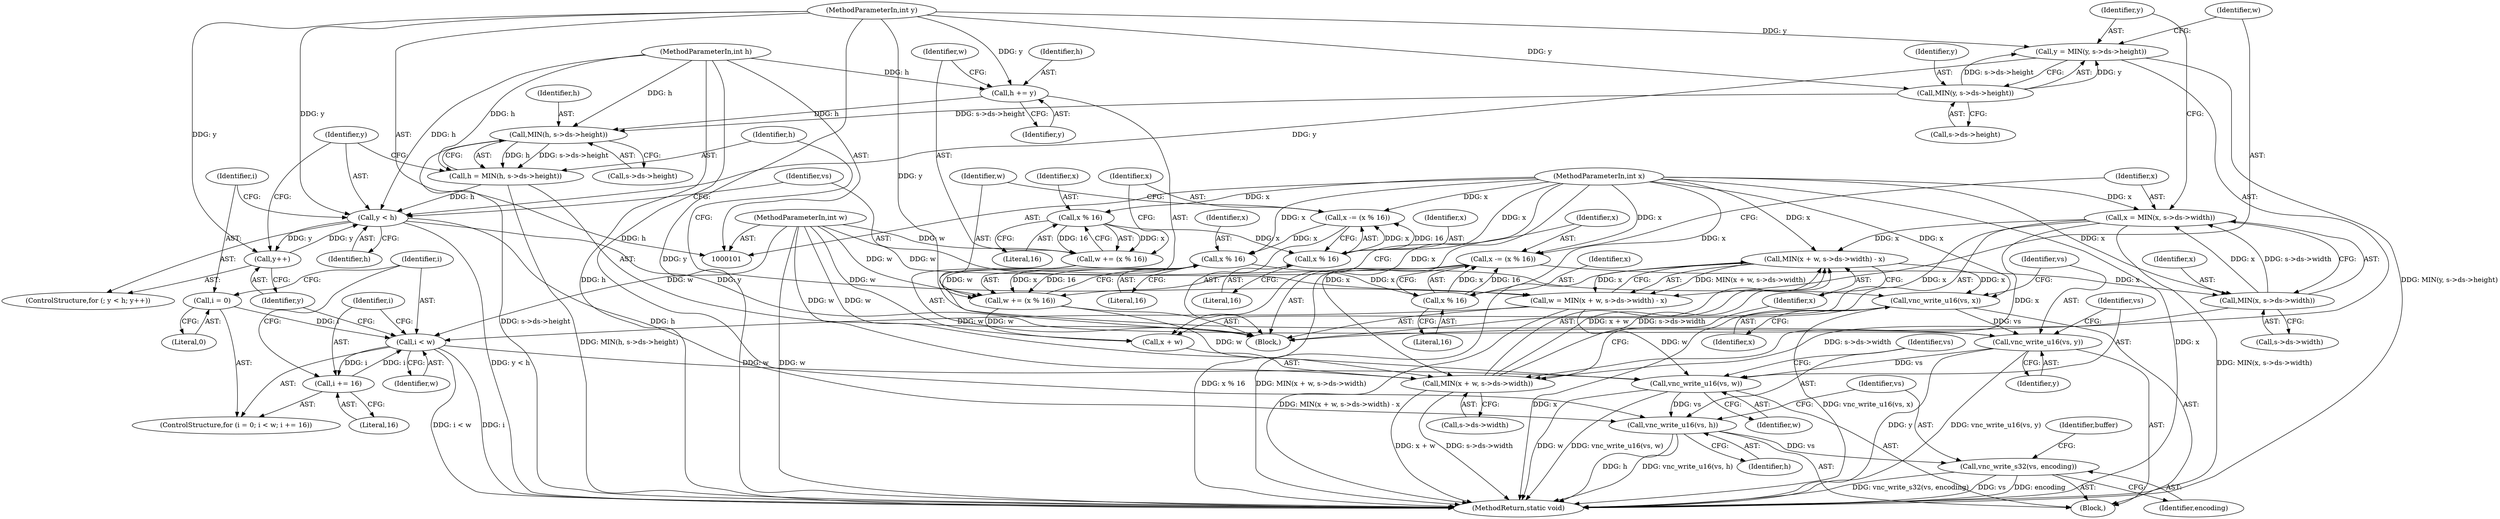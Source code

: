 digraph "0_qemu_9f64916da20eea67121d544698676295bbb105a7_10@API" {
"1000214" [label="(Call,vnc_write_s32(vs, encoding))"];
"1000211" [label="(Call,vnc_write_u16(vs, h))"];
"1000208" [label="(Call,vnc_write_u16(vs, w))"];
"1000205" [label="(Call,vnc_write_u16(vs, y))"];
"1000202" [label="(Call,vnc_write_u16(vs, x))"];
"1000165" [label="(Call,MIN(x + w, s->ds->width) - x)"];
"1000166" [label="(Call,MIN(x + w, s->ds->width))"];
"1000145" [label="(Call,x = MIN(x, s->ds->width))"];
"1000147" [label="(Call,MIN(x, s->ds->width))"];
"1000140" [label="(Call,x -= (x % 16))"];
"1000142" [label="(Call,x % 16)"];
"1000137" [label="(Call,x % 16)"];
"1000130" [label="(Call,x -= (x % 16))"];
"1000132" [label="(Call,x % 16)"];
"1000127" [label="(Call,x % 16)"];
"1000103" [label="(MethodParameterIn,int x)"];
"1000135" [label="(Call,w += (x % 16))"];
"1000125" [label="(Call,w += (x % 16))"];
"1000105" [label="(MethodParameterIn,int w)"];
"1000186" [label="(Call,y < h)"];
"1000189" [label="(Call,y++)"];
"1000104" [label="(MethodParameterIn,int y)"];
"1000154" [label="(Call,y = MIN(y, s->ds->height))"];
"1000156" [label="(Call,MIN(y, s->ds->height))"];
"1000176" [label="(Call,h = MIN(h, s->ds->height))"];
"1000178" [label="(Call,MIN(h, s->ds->height))"];
"1000122" [label="(Call,h += y)"];
"1000106" [label="(MethodParameterIn,int h)"];
"1000163" [label="(Call,w = MIN(x + w, s->ds->width) - x)"];
"1000195" [label="(Call,i < w)"];
"1000198" [label="(Call,i += 16)"];
"1000192" [label="(Call,i = 0)"];
"1000204" [label="(Identifier,x)"];
"1000133" [label="(Identifier,x)"];
"1000124" [label="(Identifier,y)"];
"1000177" [label="(Identifier,h)"];
"1000137" [label="(Call,x % 16)"];
"1000134" [label="(Literal,16)"];
"1000203" [label="(Identifier,vs)"];
"1000166" [label="(Call,MIN(x + w, s->ds->width))"];
"1000187" [label="(Identifier,y)"];
"1000417" [label="(MethodReturn,static void)"];
"1000129" [label="(Literal,16)"];
"1000127" [label="(Call,x % 16)"];
"1000201" [label="(Block,)"];
"1000213" [label="(Identifier,h)"];
"1000135" [label="(Call,w += (x % 16))"];
"1000139" [label="(Literal,16)"];
"1000175" [label="(Identifier,x)"];
"1000180" [label="(Call,s->ds->height)"];
"1000132" [label="(Call,x % 16)"];
"1000188" [label="(Identifier,h)"];
"1000179" [label="(Identifier,h)"];
"1000222" [label="(Identifier,buffer)"];
"1000131" [label="(Identifier,x)"];
"1000185" [label="(ControlStructure,for (; y < h; y++))"];
"1000199" [label="(Identifier,i)"];
"1000165" [label="(Call,MIN(x + w, s->ds->width) - x)"];
"1000209" [label="(Identifier,vs)"];
"1000194" [label="(Literal,0)"];
"1000123" [label="(Identifier,h)"];
"1000212" [label="(Identifier,vs)"];
"1000191" [label="(ControlStructure,for (i = 0; i < w; i += 16))"];
"1000140" [label="(Call,x -= (x % 16))"];
"1000198" [label="(Call,i += 16)"];
"1000105" [label="(MethodParameterIn,int w)"];
"1000138" [label="(Identifier,x)"];
"1000157" [label="(Identifier,y)"];
"1000144" [label="(Literal,16)"];
"1000189" [label="(Call,y++)"];
"1000107" [label="(Block,)"];
"1000148" [label="(Identifier,x)"];
"1000154" [label="(Call,y = MIN(y, s->ds->height))"];
"1000216" [label="(Identifier,encoding)"];
"1000104" [label="(MethodParameterIn,int y)"];
"1000143" [label="(Identifier,x)"];
"1000190" [label="(Identifier,y)"];
"1000141" [label="(Identifier,x)"];
"1000200" [label="(Literal,16)"];
"1000186" [label="(Call,y < h)"];
"1000195" [label="(Call,i < w)"];
"1000155" [label="(Identifier,y)"];
"1000142" [label="(Call,x % 16)"];
"1000211" [label="(Call,vnc_write_u16(vs, h))"];
"1000197" [label="(Identifier,w)"];
"1000126" [label="(Identifier,w)"];
"1000176" [label="(Call,h = MIN(h, s->ds->height))"];
"1000170" [label="(Call,s->ds->width)"];
"1000146" [label="(Identifier,x)"];
"1000158" [label="(Call,s->ds->height)"];
"1000196" [label="(Identifier,i)"];
"1000163" [label="(Call,w = MIN(x + w, s->ds->width) - x)"];
"1000149" [label="(Call,s->ds->width)"];
"1000122" [label="(Call,h += y)"];
"1000147" [label="(Call,MIN(x, s->ds->width))"];
"1000193" [label="(Identifier,i)"];
"1000207" [label="(Identifier,y)"];
"1000192" [label="(Call,i = 0)"];
"1000156" [label="(Call,MIN(y, s->ds->height))"];
"1000128" [label="(Identifier,x)"];
"1000210" [label="(Identifier,w)"];
"1000125" [label="(Call,w += (x % 16))"];
"1000164" [label="(Identifier,w)"];
"1000145" [label="(Call,x = MIN(x, s->ds->width))"];
"1000214" [label="(Call,vnc_write_s32(vs, encoding))"];
"1000178" [label="(Call,MIN(h, s->ds->height))"];
"1000130" [label="(Call,x -= (x % 16))"];
"1000205" [label="(Call,vnc_write_u16(vs, y))"];
"1000103" [label="(MethodParameterIn,int x)"];
"1000106" [label="(MethodParameterIn,int h)"];
"1000215" [label="(Identifier,vs)"];
"1000206" [label="(Identifier,vs)"];
"1000208" [label="(Call,vnc_write_u16(vs, w))"];
"1000202" [label="(Call,vnc_write_u16(vs, x))"];
"1000167" [label="(Call,x + w)"];
"1000136" [label="(Identifier,w)"];
"1000214" -> "1000201"  [label="AST: "];
"1000214" -> "1000216"  [label="CFG: "];
"1000215" -> "1000214"  [label="AST: "];
"1000216" -> "1000214"  [label="AST: "];
"1000222" -> "1000214"  [label="CFG: "];
"1000214" -> "1000417"  [label="DDG: encoding"];
"1000214" -> "1000417"  [label="DDG: vnc_write_s32(vs, encoding)"];
"1000214" -> "1000417"  [label="DDG: vs"];
"1000211" -> "1000214"  [label="DDG: vs"];
"1000211" -> "1000201"  [label="AST: "];
"1000211" -> "1000213"  [label="CFG: "];
"1000212" -> "1000211"  [label="AST: "];
"1000213" -> "1000211"  [label="AST: "];
"1000215" -> "1000211"  [label="CFG: "];
"1000211" -> "1000417"  [label="DDG: h"];
"1000211" -> "1000417"  [label="DDG: vnc_write_u16(vs, h)"];
"1000208" -> "1000211"  [label="DDG: vs"];
"1000186" -> "1000211"  [label="DDG: h"];
"1000106" -> "1000211"  [label="DDG: h"];
"1000208" -> "1000201"  [label="AST: "];
"1000208" -> "1000210"  [label="CFG: "];
"1000209" -> "1000208"  [label="AST: "];
"1000210" -> "1000208"  [label="AST: "];
"1000212" -> "1000208"  [label="CFG: "];
"1000208" -> "1000417"  [label="DDG: w"];
"1000208" -> "1000417"  [label="DDG: vnc_write_u16(vs, w)"];
"1000205" -> "1000208"  [label="DDG: vs"];
"1000163" -> "1000208"  [label="DDG: w"];
"1000195" -> "1000208"  [label="DDG: w"];
"1000105" -> "1000208"  [label="DDG: w"];
"1000205" -> "1000201"  [label="AST: "];
"1000205" -> "1000207"  [label="CFG: "];
"1000206" -> "1000205"  [label="AST: "];
"1000207" -> "1000205"  [label="AST: "];
"1000209" -> "1000205"  [label="CFG: "];
"1000205" -> "1000417"  [label="DDG: y"];
"1000205" -> "1000417"  [label="DDG: vnc_write_u16(vs, y)"];
"1000202" -> "1000205"  [label="DDG: vs"];
"1000186" -> "1000205"  [label="DDG: y"];
"1000104" -> "1000205"  [label="DDG: y"];
"1000202" -> "1000201"  [label="AST: "];
"1000202" -> "1000204"  [label="CFG: "];
"1000203" -> "1000202"  [label="AST: "];
"1000204" -> "1000202"  [label="AST: "];
"1000206" -> "1000202"  [label="CFG: "];
"1000202" -> "1000417"  [label="DDG: vnc_write_u16(vs, x)"];
"1000202" -> "1000417"  [label="DDG: x"];
"1000165" -> "1000202"  [label="DDG: x"];
"1000103" -> "1000202"  [label="DDG: x"];
"1000165" -> "1000163"  [label="AST: "];
"1000165" -> "1000175"  [label="CFG: "];
"1000166" -> "1000165"  [label="AST: "];
"1000175" -> "1000165"  [label="AST: "];
"1000163" -> "1000165"  [label="CFG: "];
"1000165" -> "1000417"  [label="DDG: MIN(x + w, s->ds->width)"];
"1000165" -> "1000163"  [label="DDG: MIN(x + w, s->ds->width)"];
"1000165" -> "1000163"  [label="DDG: x"];
"1000166" -> "1000165"  [label="DDG: x + w"];
"1000166" -> "1000165"  [label="DDG: s->ds->width"];
"1000103" -> "1000165"  [label="DDG: x"];
"1000145" -> "1000165"  [label="DDG: x"];
"1000166" -> "1000170"  [label="CFG: "];
"1000167" -> "1000166"  [label="AST: "];
"1000170" -> "1000166"  [label="AST: "];
"1000175" -> "1000166"  [label="CFG: "];
"1000166" -> "1000417"  [label="DDG: x + w"];
"1000166" -> "1000417"  [label="DDG: s->ds->width"];
"1000145" -> "1000166"  [label="DDG: x"];
"1000103" -> "1000166"  [label="DDG: x"];
"1000135" -> "1000166"  [label="DDG: w"];
"1000105" -> "1000166"  [label="DDG: w"];
"1000147" -> "1000166"  [label="DDG: s->ds->width"];
"1000145" -> "1000107"  [label="AST: "];
"1000145" -> "1000147"  [label="CFG: "];
"1000146" -> "1000145"  [label="AST: "];
"1000147" -> "1000145"  [label="AST: "];
"1000155" -> "1000145"  [label="CFG: "];
"1000145" -> "1000417"  [label="DDG: MIN(x, s->ds->width)"];
"1000147" -> "1000145"  [label="DDG: x"];
"1000147" -> "1000145"  [label="DDG: s->ds->width"];
"1000103" -> "1000145"  [label="DDG: x"];
"1000145" -> "1000167"  [label="DDG: x"];
"1000147" -> "1000149"  [label="CFG: "];
"1000148" -> "1000147"  [label="AST: "];
"1000149" -> "1000147"  [label="AST: "];
"1000140" -> "1000147"  [label="DDG: x"];
"1000103" -> "1000147"  [label="DDG: x"];
"1000140" -> "1000107"  [label="AST: "];
"1000140" -> "1000142"  [label="CFG: "];
"1000141" -> "1000140"  [label="AST: "];
"1000142" -> "1000140"  [label="AST: "];
"1000146" -> "1000140"  [label="CFG: "];
"1000140" -> "1000417"  [label="DDG: x % 16"];
"1000142" -> "1000140"  [label="DDG: x"];
"1000142" -> "1000140"  [label="DDG: 16"];
"1000103" -> "1000140"  [label="DDG: x"];
"1000142" -> "1000144"  [label="CFG: "];
"1000143" -> "1000142"  [label="AST: "];
"1000144" -> "1000142"  [label="AST: "];
"1000137" -> "1000142"  [label="DDG: x"];
"1000103" -> "1000142"  [label="DDG: x"];
"1000137" -> "1000135"  [label="AST: "];
"1000137" -> "1000139"  [label="CFG: "];
"1000138" -> "1000137"  [label="AST: "];
"1000139" -> "1000137"  [label="AST: "];
"1000135" -> "1000137"  [label="CFG: "];
"1000137" -> "1000135"  [label="DDG: x"];
"1000137" -> "1000135"  [label="DDG: 16"];
"1000130" -> "1000137"  [label="DDG: x"];
"1000103" -> "1000137"  [label="DDG: x"];
"1000130" -> "1000107"  [label="AST: "];
"1000130" -> "1000132"  [label="CFG: "];
"1000131" -> "1000130"  [label="AST: "];
"1000132" -> "1000130"  [label="AST: "];
"1000136" -> "1000130"  [label="CFG: "];
"1000132" -> "1000130"  [label="DDG: x"];
"1000132" -> "1000130"  [label="DDG: 16"];
"1000103" -> "1000130"  [label="DDG: x"];
"1000132" -> "1000134"  [label="CFG: "];
"1000133" -> "1000132"  [label="AST: "];
"1000134" -> "1000132"  [label="AST: "];
"1000127" -> "1000132"  [label="DDG: x"];
"1000103" -> "1000132"  [label="DDG: x"];
"1000127" -> "1000125"  [label="AST: "];
"1000127" -> "1000129"  [label="CFG: "];
"1000128" -> "1000127"  [label="AST: "];
"1000129" -> "1000127"  [label="AST: "];
"1000125" -> "1000127"  [label="CFG: "];
"1000127" -> "1000125"  [label="DDG: x"];
"1000127" -> "1000125"  [label="DDG: 16"];
"1000103" -> "1000127"  [label="DDG: x"];
"1000103" -> "1000101"  [label="AST: "];
"1000103" -> "1000417"  [label="DDG: x"];
"1000103" -> "1000167"  [label="DDG: x"];
"1000135" -> "1000107"  [label="AST: "];
"1000136" -> "1000135"  [label="AST: "];
"1000141" -> "1000135"  [label="CFG: "];
"1000125" -> "1000135"  [label="DDG: w"];
"1000105" -> "1000135"  [label="DDG: w"];
"1000135" -> "1000167"  [label="DDG: w"];
"1000125" -> "1000107"  [label="AST: "];
"1000126" -> "1000125"  [label="AST: "];
"1000131" -> "1000125"  [label="CFG: "];
"1000105" -> "1000125"  [label="DDG: w"];
"1000105" -> "1000101"  [label="AST: "];
"1000105" -> "1000417"  [label="DDG: w"];
"1000105" -> "1000163"  [label="DDG: w"];
"1000105" -> "1000167"  [label="DDG: w"];
"1000105" -> "1000195"  [label="DDG: w"];
"1000186" -> "1000185"  [label="AST: "];
"1000186" -> "1000188"  [label="CFG: "];
"1000187" -> "1000186"  [label="AST: "];
"1000188" -> "1000186"  [label="AST: "];
"1000193" -> "1000186"  [label="CFG: "];
"1000203" -> "1000186"  [label="CFG: "];
"1000186" -> "1000417"  [label="DDG: y < h"];
"1000189" -> "1000186"  [label="DDG: y"];
"1000154" -> "1000186"  [label="DDG: y"];
"1000104" -> "1000186"  [label="DDG: y"];
"1000176" -> "1000186"  [label="DDG: h"];
"1000106" -> "1000186"  [label="DDG: h"];
"1000186" -> "1000189"  [label="DDG: y"];
"1000189" -> "1000185"  [label="AST: "];
"1000189" -> "1000190"  [label="CFG: "];
"1000190" -> "1000189"  [label="AST: "];
"1000187" -> "1000189"  [label="CFG: "];
"1000104" -> "1000189"  [label="DDG: y"];
"1000104" -> "1000101"  [label="AST: "];
"1000104" -> "1000417"  [label="DDG: y"];
"1000104" -> "1000122"  [label="DDG: y"];
"1000104" -> "1000154"  [label="DDG: y"];
"1000104" -> "1000156"  [label="DDG: y"];
"1000154" -> "1000107"  [label="AST: "];
"1000154" -> "1000156"  [label="CFG: "];
"1000155" -> "1000154"  [label="AST: "];
"1000156" -> "1000154"  [label="AST: "];
"1000164" -> "1000154"  [label="CFG: "];
"1000154" -> "1000417"  [label="DDG: MIN(y, s->ds->height)"];
"1000156" -> "1000154"  [label="DDG: y"];
"1000156" -> "1000154"  [label="DDG: s->ds->height"];
"1000156" -> "1000158"  [label="CFG: "];
"1000157" -> "1000156"  [label="AST: "];
"1000158" -> "1000156"  [label="AST: "];
"1000156" -> "1000178"  [label="DDG: s->ds->height"];
"1000176" -> "1000107"  [label="AST: "];
"1000176" -> "1000178"  [label="CFG: "];
"1000177" -> "1000176"  [label="AST: "];
"1000178" -> "1000176"  [label="AST: "];
"1000187" -> "1000176"  [label="CFG: "];
"1000176" -> "1000417"  [label="DDG: MIN(h, s->ds->height)"];
"1000178" -> "1000176"  [label="DDG: h"];
"1000178" -> "1000176"  [label="DDG: s->ds->height"];
"1000106" -> "1000176"  [label="DDG: h"];
"1000178" -> "1000180"  [label="CFG: "];
"1000179" -> "1000178"  [label="AST: "];
"1000180" -> "1000178"  [label="AST: "];
"1000178" -> "1000417"  [label="DDG: s->ds->height"];
"1000122" -> "1000178"  [label="DDG: h"];
"1000106" -> "1000178"  [label="DDG: h"];
"1000122" -> "1000107"  [label="AST: "];
"1000122" -> "1000124"  [label="CFG: "];
"1000123" -> "1000122"  [label="AST: "];
"1000124" -> "1000122"  [label="AST: "];
"1000126" -> "1000122"  [label="CFG: "];
"1000106" -> "1000122"  [label="DDG: h"];
"1000106" -> "1000101"  [label="AST: "];
"1000106" -> "1000417"  [label="DDG: h"];
"1000163" -> "1000107"  [label="AST: "];
"1000164" -> "1000163"  [label="AST: "];
"1000177" -> "1000163"  [label="CFG: "];
"1000163" -> "1000417"  [label="DDG: MIN(x + w, s->ds->width) - x"];
"1000163" -> "1000195"  [label="DDG: w"];
"1000195" -> "1000191"  [label="AST: "];
"1000195" -> "1000197"  [label="CFG: "];
"1000196" -> "1000195"  [label="AST: "];
"1000197" -> "1000195"  [label="AST: "];
"1000199" -> "1000195"  [label="CFG: "];
"1000190" -> "1000195"  [label="CFG: "];
"1000195" -> "1000417"  [label="DDG: i < w"];
"1000195" -> "1000417"  [label="DDG: i"];
"1000198" -> "1000195"  [label="DDG: i"];
"1000192" -> "1000195"  [label="DDG: i"];
"1000195" -> "1000198"  [label="DDG: i"];
"1000198" -> "1000191"  [label="AST: "];
"1000198" -> "1000200"  [label="CFG: "];
"1000199" -> "1000198"  [label="AST: "];
"1000200" -> "1000198"  [label="AST: "];
"1000196" -> "1000198"  [label="CFG: "];
"1000192" -> "1000191"  [label="AST: "];
"1000192" -> "1000194"  [label="CFG: "];
"1000193" -> "1000192"  [label="AST: "];
"1000194" -> "1000192"  [label="AST: "];
"1000196" -> "1000192"  [label="CFG: "];
}
